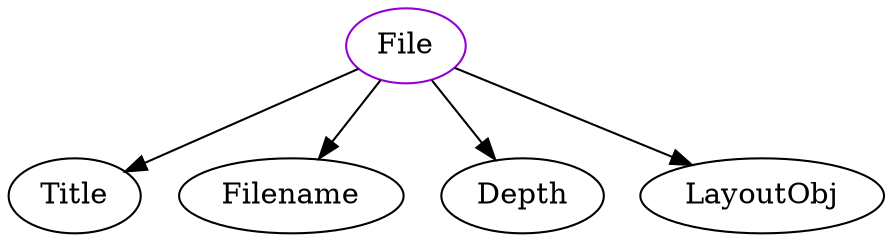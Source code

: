 digraph file{
File	[shape=oval, color=darkviolet, label="File"];
File -> Title;
File -> Filename;
File -> Depth;
File -> LayoutObj;
}
